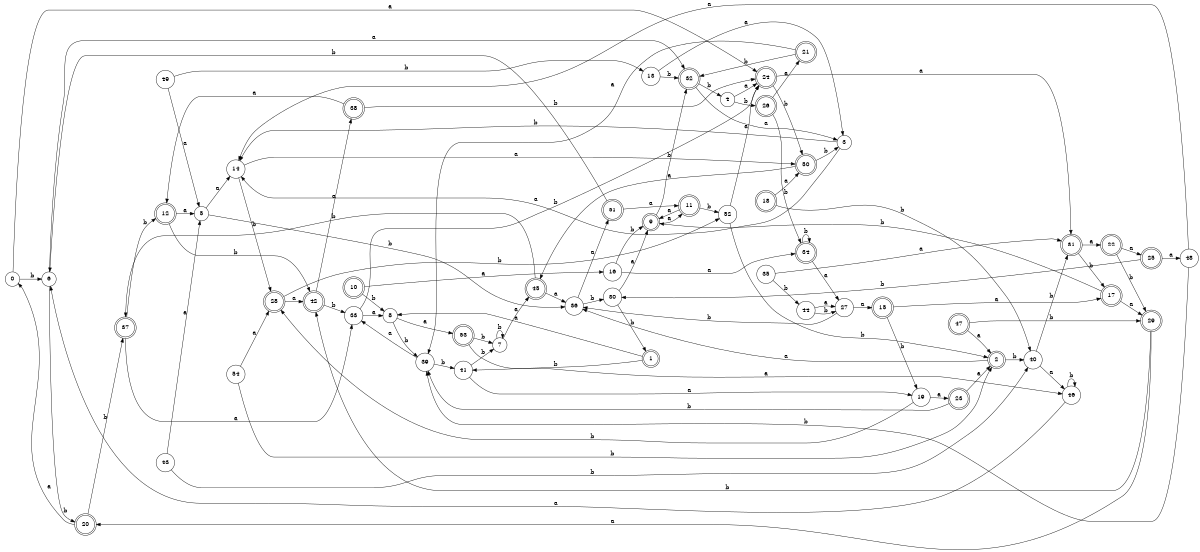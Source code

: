 digraph n44_5 {
__start0 [label="" shape="none"];

rankdir=LR;
size="8,5";

s0 [style="filled", color="black", fillcolor="white" shape="circle", label="0"];
s1 [style="rounded,filled", color="black", fillcolor="white" shape="doublecircle", label="1"];
s2 [style="rounded,filled", color="black", fillcolor="white" shape="doublecircle", label="2"];
s3 [style="filled", color="black", fillcolor="white" shape="circle", label="3"];
s4 [style="filled", color="black", fillcolor="white" shape="circle", label="4"];
s5 [style="filled", color="black", fillcolor="white" shape="circle", label="5"];
s6 [style="filled", color="black", fillcolor="white" shape="circle", label="6"];
s7 [style="filled", color="black", fillcolor="white" shape="circle", label="7"];
s8 [style="filled", color="black", fillcolor="white" shape="circle", label="8"];
s9 [style="rounded,filled", color="black", fillcolor="white" shape="doublecircle", label="9"];
s10 [style="rounded,filled", color="black", fillcolor="white" shape="doublecircle", label="10"];
s11 [style="rounded,filled", color="black", fillcolor="white" shape="doublecircle", label="11"];
s12 [style="rounded,filled", color="black", fillcolor="white" shape="doublecircle", label="12"];
s13 [style="filled", color="black", fillcolor="white" shape="circle", label="13"];
s14 [style="filled", color="black", fillcolor="white" shape="circle", label="14"];
s15 [style="rounded,filled", color="black", fillcolor="white" shape="doublecircle", label="15"];
s16 [style="filled", color="black", fillcolor="white" shape="circle", label="16"];
s17 [style="rounded,filled", color="black", fillcolor="white" shape="doublecircle", label="17"];
s18 [style="rounded,filled", color="black", fillcolor="white" shape="doublecircle", label="18"];
s19 [style="filled", color="black", fillcolor="white" shape="circle", label="19"];
s20 [style="rounded,filled", color="black", fillcolor="white" shape="doublecircle", label="20"];
s21 [style="rounded,filled", color="black", fillcolor="white" shape="doublecircle", label="21"];
s22 [style="rounded,filled", color="black", fillcolor="white" shape="doublecircle", label="22"];
s23 [style="rounded,filled", color="black", fillcolor="white" shape="doublecircle", label="23"];
s24 [style="rounded,filled", color="black", fillcolor="white" shape="doublecircle", label="24"];
s25 [style="rounded,filled", color="black", fillcolor="white" shape="doublecircle", label="25"];
s26 [style="rounded,filled", color="black", fillcolor="white" shape="doublecircle", label="26"];
s27 [style="filled", color="black", fillcolor="white" shape="circle", label="27"];
s28 [style="rounded,filled", color="black", fillcolor="white" shape="doublecircle", label="28"];
s29 [style="rounded,filled", color="black", fillcolor="white" shape="doublecircle", label="29"];
s30 [style="filled", color="black", fillcolor="white" shape="circle", label="30"];
s31 [style="rounded,filled", color="black", fillcolor="white" shape="doublecircle", label="31"];
s32 [style="rounded,filled", color="black", fillcolor="white" shape="doublecircle", label="32"];
s33 [style="filled", color="black", fillcolor="white" shape="circle", label="33"];
s34 [style="rounded,filled", color="black", fillcolor="white" shape="doublecircle", label="34"];
s35 [style="filled", color="black", fillcolor="white" shape="circle", label="35"];
s36 [style="filled", color="black", fillcolor="white" shape="circle", label="36"];
s37 [style="rounded,filled", color="black", fillcolor="white" shape="doublecircle", label="37"];
s38 [style="rounded,filled", color="black", fillcolor="white" shape="doublecircle", label="38"];
s39 [style="filled", color="black", fillcolor="white" shape="circle", label="39"];
s40 [style="filled", color="black", fillcolor="white" shape="circle", label="40"];
s41 [style="filled", color="black", fillcolor="white" shape="circle", label="41"];
s42 [style="rounded,filled", color="black", fillcolor="white" shape="doublecircle", label="42"];
s43 [style="filled", color="black", fillcolor="white" shape="circle", label="43"];
s44 [style="filled", color="black", fillcolor="white" shape="circle", label="44"];
s45 [style="rounded,filled", color="black", fillcolor="white" shape="doublecircle", label="45"];
s46 [style="filled", color="black", fillcolor="white" shape="circle", label="46"];
s47 [style="rounded,filled", color="black", fillcolor="white" shape="doublecircle", label="47"];
s48 [style="filled", color="black", fillcolor="white" shape="circle", label="48"];
s49 [style="filled", color="black", fillcolor="white" shape="circle", label="49"];
s50 [style="rounded,filled", color="black", fillcolor="white" shape="doublecircle", label="50"];
s51 [style="rounded,filled", color="black", fillcolor="white" shape="doublecircle", label="51"];
s52 [style="filled", color="black", fillcolor="white" shape="circle", label="52"];
s53 [style="rounded,filled", color="black", fillcolor="white" shape="doublecircle", label="53"];
s54 [style="filled", color="black", fillcolor="white" shape="circle", label="54"];
s0 -> s24 [label="a"];
s0 -> s6 [label="b"];
s1 -> s8 [label="a"];
s1 -> s41 [label="b"];
s2 -> s36 [label="a"];
s2 -> s40 [label="b"];
s3 -> s14 [label="a"];
s3 -> s14 [label="b"];
s4 -> s24 [label="a"];
s4 -> s26 [label="b"];
s5 -> s14 [label="a"];
s5 -> s36 [label="b"];
s6 -> s32 [label="a"];
s6 -> s20 [label="b"];
s7 -> s45 [label="a"];
s7 -> s7 [label="b"];
s8 -> s53 [label="a"];
s8 -> s39 [label="b"];
s9 -> s11 [label="a"];
s9 -> s32 [label="b"];
s10 -> s16 [label="a"];
s10 -> s8 [label="b"];
s11 -> s9 [label="a"];
s11 -> s52 [label="b"];
s12 -> s5 [label="a"];
s12 -> s42 [label="b"];
s13 -> s3 [label="a"];
s13 -> s32 [label="b"];
s14 -> s50 [label="a"];
s14 -> s28 [label="b"];
s15 -> s17 [label="a"];
s15 -> s19 [label="b"];
s16 -> s34 [label="a"];
s16 -> s9 [label="b"];
s17 -> s29 [label="a"];
s17 -> s9 [label="b"];
s18 -> s50 [label="a"];
s18 -> s40 [label="b"];
s19 -> s23 [label="a"];
s19 -> s28 [label="b"];
s20 -> s0 [label="a"];
s20 -> s37 [label="b"];
s21 -> s39 [label="a"];
s21 -> s32 [label="b"];
s22 -> s25 [label="a"];
s22 -> s29 [label="b"];
s23 -> s2 [label="a"];
s23 -> s39 [label="b"];
s24 -> s31 [label="a"];
s24 -> s50 [label="b"];
s25 -> s48 [label="a"];
s25 -> s30 [label="b"];
s26 -> s21 [label="a"];
s26 -> s34 [label="b"];
s27 -> s15 [label="a"];
s27 -> s36 [label="b"];
s28 -> s42 [label="a"];
s28 -> s52 [label="b"];
s29 -> s20 [label="a"];
s29 -> s42 [label="b"];
s30 -> s9 [label="a"];
s30 -> s1 [label="b"];
s31 -> s22 [label="a"];
s31 -> s17 [label="b"];
s32 -> s3 [label="a"];
s32 -> s4 [label="b"];
s33 -> s8 [label="a"];
s33 -> s24 [label="b"];
s34 -> s27 [label="a"];
s34 -> s34 [label="b"];
s35 -> s31 [label="a"];
s35 -> s44 [label="b"];
s36 -> s51 [label="a"];
s36 -> s30 [label="b"];
s37 -> s33 [label="a"];
s37 -> s12 [label="b"];
s38 -> s12 [label="a"];
s38 -> s24 [label="b"];
s39 -> s33 [label="a"];
s39 -> s41 [label="b"];
s40 -> s46 [label="a"];
s40 -> s31 [label="b"];
s41 -> s19 [label="a"];
s41 -> s7 [label="b"];
s42 -> s38 [label="a"];
s42 -> s33 [label="b"];
s43 -> s5 [label="a"];
s43 -> s40 [label="b"];
s44 -> s27 [label="a"];
s44 -> s27 [label="b"];
s45 -> s36 [label="a"];
s45 -> s37 [label="b"];
s46 -> s6 [label="a"];
s46 -> s46 [label="b"];
s47 -> s2 [label="a"];
s47 -> s29 [label="b"];
s48 -> s14 [label="a"];
s48 -> s39 [label="b"];
s49 -> s5 [label="a"];
s49 -> s13 [label="b"];
s50 -> s45 [label="a"];
s50 -> s3 [label="b"];
s51 -> s11 [label="a"];
s51 -> s6 [label="b"];
s52 -> s24 [label="a"];
s52 -> s2 [label="b"];
s53 -> s46 [label="a"];
s53 -> s7 [label="b"];
s54 -> s28 [label="a"];
s54 -> s2 [label="b"];

}